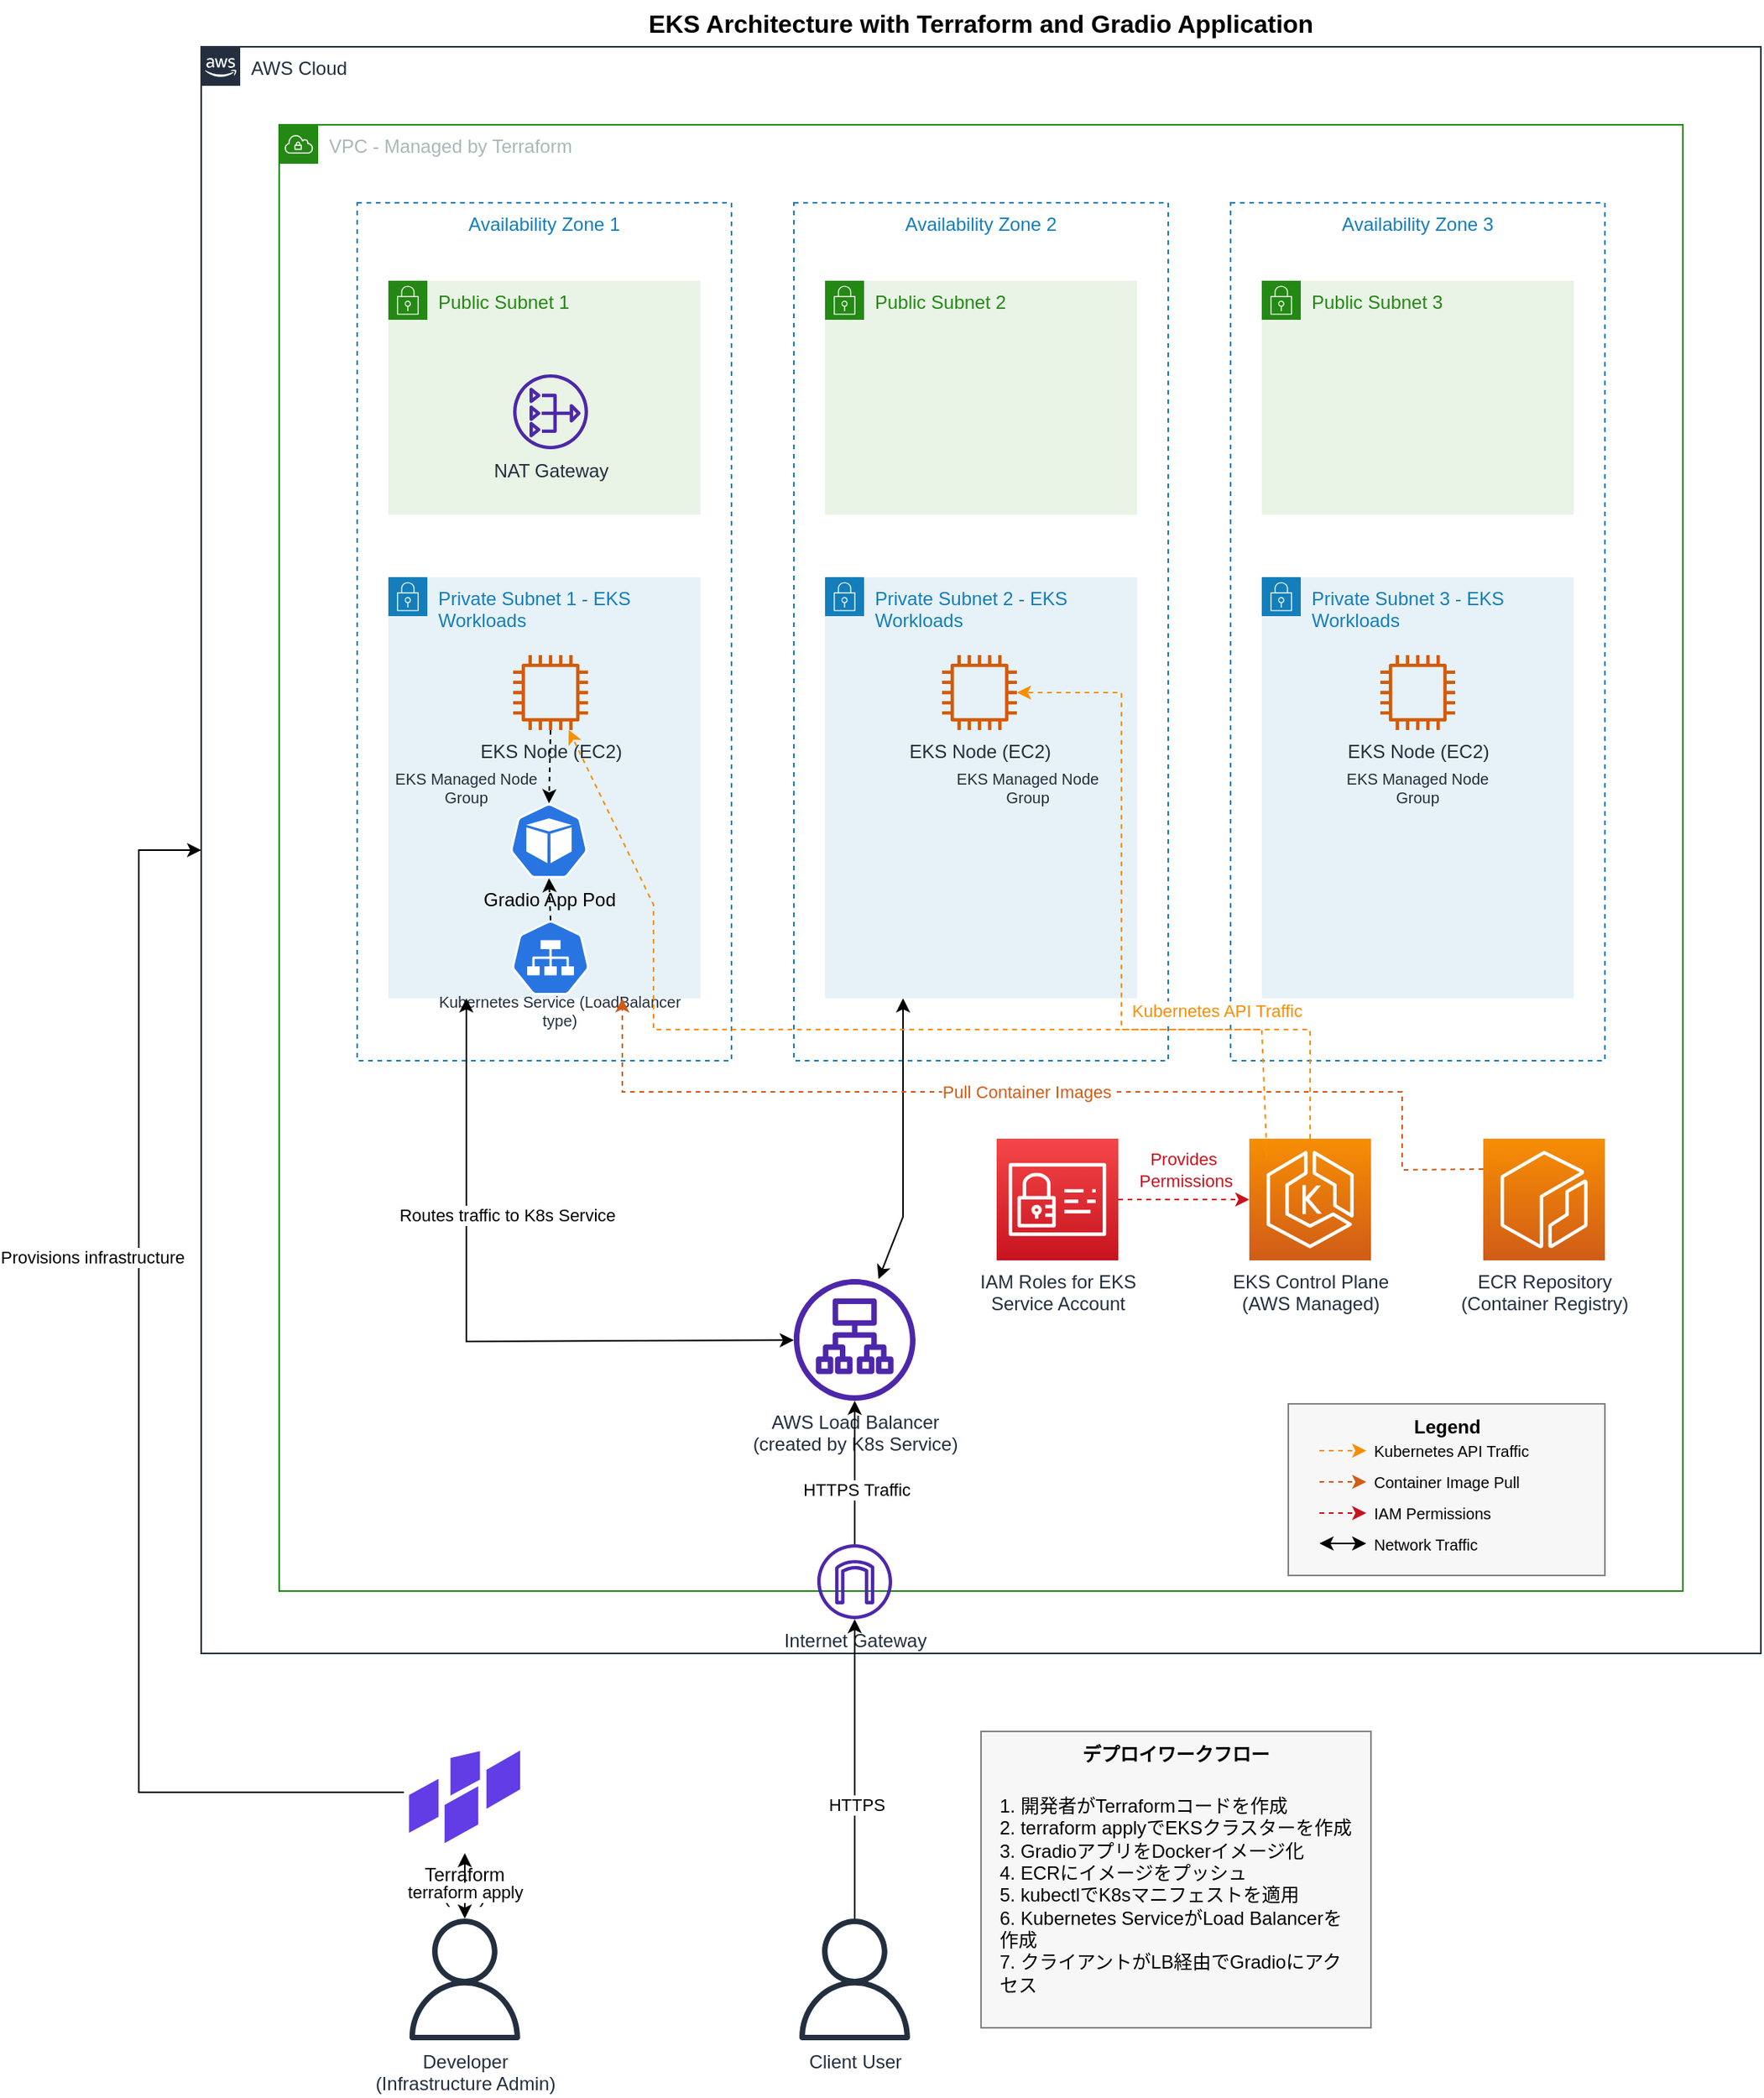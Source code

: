 <mxfile>
    <diagram id="4rY3B-vCF70iTx5amVCo" name="Architecture">
        <mxGraphModel dx="2113" dy="1265" grid="1" gridSize="10" guides="1" tooltips="1" connect="1" arrows="1" fold="1" page="1" pageScale="1" pageWidth="850" pageHeight="1100" math="0" shadow="0">
            <root>
                <mxCell id="0"/>
                <mxCell id="1" parent="0"/>
                <mxCell id="80" value="AWS Cloud" style="points=[[0,0],[0.25,0],[0.5,0],[0.75,0],[1,0],[1,0.25],[1,0.5],[1,0.75],[1,1],[0.75,1],[0.5,1],[0.25,1],[0,1],[0,0.75],[0,0.5],[0,0.25]];outlineConnect=0;gradientColor=none;html=1;whiteSpace=wrap;fontSize=12;fontStyle=0;container=1;pointerEvents=0;collapsible=0;recursiveResize=0;shape=mxgraph.aws4.group;grIcon=mxgraph.aws4.group_aws_cloud_alt;strokeColor=#232F3E;fillColor=none;verticalAlign=top;align=left;spacingLeft=30;fontColor=#232F3E;dashed=0;" vertex="1" parent="1">
                    <mxGeometry x="50" y="50" width="1000" height="1030" as="geometry"/>
                </mxCell>
                <mxCell id="81" value="VPC - Managed by Terraform" style="points=[[0,0],[0.25,0],[0.5,0],[0.75,0],[1,0],[1,0.25],[1,0.5],[1,0.75],[1,1],[0.75,1],[0.5,1],[0.25,1],[0,1],[0,0.75],[0,0.5],[0,0.25]];outlineConnect=0;gradientColor=none;html=1;whiteSpace=wrap;fontSize=12;fontStyle=0;container=1;pointerEvents=0;collapsible=0;recursiveResize=0;shape=mxgraph.aws4.group;grIcon=mxgraph.aws4.group_vpc;strokeColor=#248814;fillColor=none;verticalAlign=top;align=left;spacingLeft=30;fontColor=#AAB7B8;dashed=0;" vertex="1" parent="80">
                    <mxGeometry x="50" y="50" width="900" height="940" as="geometry"/>
                </mxCell>
                <mxCell id="82" value="Availability Zone 1" style="fillColor=none;strokeColor=#147EBA;dashed=1;verticalAlign=top;fontStyle=0;fontColor=#147EBA;whiteSpace=wrap;html=1;" vertex="1" parent="81">
                    <mxGeometry x="50" y="50" width="240" height="550" as="geometry"/>
                </mxCell>
                <mxCell id="83" value="Availability Zone 2" style="fillColor=none;strokeColor=#147EBA;dashed=1;verticalAlign=top;fontStyle=0;fontColor=#147EBA;whiteSpace=wrap;html=1;" vertex="1" parent="81">
                    <mxGeometry x="330" y="50" width="240" height="550" as="geometry"/>
                </mxCell>
                <mxCell id="84" value="Availability Zone 3" style="fillColor=none;strokeColor=#147EBA;dashed=1;verticalAlign=top;fontStyle=0;fontColor=#147EBA;whiteSpace=wrap;html=1;" vertex="1" parent="81">
                    <mxGeometry x="610" y="50" width="240" height="550" as="geometry"/>
                </mxCell>
                <mxCell id="85" value="Public Subnet 1" style="points=[[0,0],[0.25,0],[0.5,0],[0.75,0],[1,0],[1,0.25],[1,0.5],[1,0.75],[1,1],[0.75,1],[0.5,1],[0.25,1],[0,1],[0,0.75],[0,0.5],[0,0.25]];outlineConnect=0;gradientColor=none;html=1;whiteSpace=wrap;fontSize=12;fontStyle=0;container=1;pointerEvents=0;collapsible=0;recursiveResize=0;shape=mxgraph.aws4.group;grIcon=mxgraph.aws4.group_security_group;grStroke=0;strokeColor=#248814;fillColor=#E9F3E6;verticalAlign=top;align=left;spacingLeft=30;fontColor=#248814;dashed=0;" vertex="1" parent="81">
                    <mxGeometry x="70" y="100" width="200" height="150" as="geometry"/>
                </mxCell>
                <mxCell id="86" value="NAT Gateway" style="sketch=0;outlineConnect=0;fontColor=#232F3E;gradientColor=none;fillColor=#4D27AA;strokeColor=none;dashed=0;verticalLabelPosition=bottom;verticalAlign=top;align=center;html=1;fontSize=12;fontStyle=0;aspect=fixed;pointerEvents=1;shape=mxgraph.aws4.nat_gateway;" vertex="1" parent="85">
                    <mxGeometry x="80" y="60" width="48" height="48" as="geometry"/>
                </mxCell>
                <mxCell id="87" value="Public Subnet 2" style="points=[[0,0],[0.25,0],[0.5,0],[0.75,0],[1,0],[1,0.25],[1,0.5],[1,0.75],[1,1],[0.75,1],[0.5,1],[0.25,1],[0,1],[0,0.75],[0,0.5],[0,0.25]];outlineConnect=0;gradientColor=none;html=1;whiteSpace=wrap;fontSize=12;fontStyle=0;container=1;pointerEvents=0;collapsible=0;recursiveResize=0;shape=mxgraph.aws4.group;grIcon=mxgraph.aws4.group_security_group;grStroke=0;strokeColor=#248814;fillColor=#E9F3E6;verticalAlign=top;align=left;spacingLeft=30;fontColor=#248814;dashed=0;" vertex="1" parent="81">
                    <mxGeometry x="350" y="100" width="200" height="150" as="geometry"/>
                </mxCell>
                <mxCell id="88" value="Public Subnet 3" style="points=[[0,0],[0.25,0],[0.5,0],[0.75,0],[1,0],[1,0.25],[1,0.5],[1,0.75],[1,1],[0.75,1],[0.5,1],[0.25,1],[0,1],[0,0.75],[0,0.5],[0,0.25]];outlineConnect=0;gradientColor=none;html=1;whiteSpace=wrap;fontSize=12;fontStyle=0;container=1;pointerEvents=0;collapsible=0;recursiveResize=0;shape=mxgraph.aws4.group;grIcon=mxgraph.aws4.group_security_group;grStroke=0;strokeColor=#248814;fillColor=#E9F3E6;verticalAlign=top;align=left;spacingLeft=30;fontColor=#248814;dashed=0;" vertex="1" parent="81">
                    <mxGeometry x="630" y="100" width="200" height="150" as="geometry"/>
                </mxCell>
                <mxCell id="89" value="Private Subnet 1 - EKS Workloads" style="points=[[0,0],[0.25,0],[0.5,0],[0.75,0],[1,0],[1,0.25],[1,0.5],[1,0.75],[1,1],[0.75,1],[0.5,1],[0.25,1],[0,1],[0,0.75],[0,0.5],[0,0.25]];outlineConnect=0;gradientColor=none;html=1;whiteSpace=wrap;fontSize=12;fontStyle=0;container=1;pointerEvents=0;collapsible=0;recursiveResize=0;shape=mxgraph.aws4.group;grIcon=mxgraph.aws4.group_security_group;grStroke=0;strokeColor=#147EBA;fillColor=#E6F2F8;verticalAlign=top;align=left;spacingLeft=30;fontColor=#147EBA;dashed=0;" vertex="1" parent="81">
                    <mxGeometry x="70" y="290" width="200" height="270" as="geometry"/>
                </mxCell>
                <mxCell id="90" value="EKS Node (EC2)" style="sketch=0;outlineConnect=0;fontColor=#232F3E;gradientColor=none;fillColor=#D45B07;strokeColor=none;dashed=0;verticalLabelPosition=bottom;verticalAlign=top;align=center;html=1;fontSize=12;fontStyle=0;aspect=fixed;pointerEvents=1;shape=mxgraph.aws4.instance2;" vertex="1" parent="89">
                    <mxGeometry x="80" y="50" width="48" height="48" as="geometry"/>
                </mxCell>
                <mxCell id="94" value="" style="sketch=0;html=1;dashed=0;whitespace=wrap;fillColor=#2875E2;strokeColor=#ffffff;points=[[0.005,0.63,0],[0.1,0.2,0],[0.9,0.2,0],[0.5,0,0],[0.995,0.63,0],[0.72,0.99,0],[0.5,1,0],[0.28,0.99,0]];verticalLabelPosition=bottom;align=center;verticalAlign=top;shape=mxgraph.kubernetes.icon;prIcon=svc" vertex="1" parent="89">
                    <mxGeometry x="79" y="220" width="50" height="48" as="geometry"/>
                </mxCell>
                <mxCell id="96" value="Kubernetes Service (LoadBalancer type)" style="text;html=1;strokeColor=none;fillColor=none;align=center;verticalAlign=middle;whiteSpace=wrap;rounded=0;fontSize=10;fontColor=#232F3E;" vertex="1" parent="89">
                    <mxGeometry x="30" y="268" width="160" height="20" as="geometry"/>
                </mxCell>
                <mxCell id="97" value="Private Subnet 2 - EKS Workloads" style="points=[[0,0],[0.25,0],[0.5,0],[0.75,0],[1,0],[1,0.25],[1,0.5],[1,0.75],[1,1],[0.75,1],[0.5,1],[0.25,1],[0,1],[0,0.75],[0,0.5],[0,0.25]];outlineConnect=0;gradientColor=none;html=1;whiteSpace=wrap;fontSize=12;fontStyle=0;container=1;pointerEvents=0;collapsible=0;recursiveResize=0;shape=mxgraph.aws4.group;grIcon=mxgraph.aws4.group_security_group;grStroke=0;strokeColor=#147EBA;fillColor=#E6F2F8;verticalAlign=top;align=left;spacingLeft=30;fontColor=#147EBA;dashed=0;" vertex="1" parent="81">
                    <mxGeometry x="350" y="290" width="200" height="270" as="geometry"/>
                </mxCell>
                <mxCell id="98" value="EKS Node (EC2)" style="sketch=0;outlineConnect=0;fontColor=#232F3E;gradientColor=none;fillColor=#D45B07;strokeColor=none;dashed=0;verticalLabelPosition=bottom;verticalAlign=top;align=center;html=1;fontSize=12;fontStyle=0;aspect=fixed;pointerEvents=1;shape=mxgraph.aws4.instance2;" vertex="1" parent="97">
                    <mxGeometry x="75" y="50" width="48" height="48" as="geometry"/>
                </mxCell>
                <mxCell id="99" value="EKS Managed Node Group" style="text;html=1;strokeColor=none;fillColor=none;align=center;verticalAlign=middle;whiteSpace=wrap;rounded=0;fontSize=10;fontColor=#232F3E;" vertex="1" parent="97">
                    <mxGeometry x="70" y="125" width="120" height="20" as="geometry"/>
                </mxCell>
                <mxCell id="102" value="Private Subnet 3 - EKS Workloads" style="points=[[0,0],[0.25,0],[0.5,0],[0.75,0],[1,0],[1,0.25],[1,0.5],[1,0.75],[1,1],[0.75,1],[0.5,1],[0.25,1],[0,1],[0,0.75],[0,0.5],[0,0.25]];outlineConnect=0;gradientColor=none;html=1;whiteSpace=wrap;fontSize=12;fontStyle=0;container=1;pointerEvents=0;collapsible=0;recursiveResize=0;shape=mxgraph.aws4.group;grIcon=mxgraph.aws4.group_security_group;grStroke=0;strokeColor=#147EBA;fillColor=#E6F2F8;verticalAlign=top;align=left;spacingLeft=30;fontColor=#147EBA;dashed=0;" vertex="1" parent="81">
                    <mxGeometry x="630" y="290" width="200" height="270" as="geometry"/>
                </mxCell>
                <mxCell id="103" value="EKS Node (EC2)" style="sketch=0;outlineConnect=0;fontColor=#232F3E;gradientColor=none;fillColor=#D45B07;strokeColor=none;dashed=0;verticalLabelPosition=bottom;verticalAlign=top;align=center;html=1;fontSize=12;fontStyle=0;aspect=fixed;pointerEvents=1;shape=mxgraph.aws4.instance2;" vertex="1" parent="102">
                    <mxGeometry x="76" y="50" width="48" height="48" as="geometry"/>
                </mxCell>
                <mxCell id="104" value="EKS Managed Node Group" style="text;html=1;strokeColor=none;fillColor=none;align=center;verticalAlign=middle;whiteSpace=wrap;rounded=0;fontSize=10;fontColor=#232F3E;" vertex="1" parent="102">
                    <mxGeometry x="40" y="125" width="120" height="20" as="geometry"/>
                </mxCell>
                <mxCell id="105" value="AWS Load Balancer&#xa;(created by K8s Service)" style="sketch=0;outlineConnect=0;fontColor=#232F3E;gradientColor=none;fillColor=#4D27AA;strokeColor=none;dashed=0;verticalLabelPosition=bottom;verticalAlign=top;align=center;html=1;fontSize=12;fontStyle=0;aspect=fixed;pointerEvents=1;shape=mxgraph.aws4.application_load_balancer;" vertex="1" parent="81">
                    <mxGeometry x="330" y="740" width="78" height="78" as="geometry"/>
                </mxCell>
                <mxCell id="106" value="" style="endArrow=classic;startArrow=classic;html=1;rounded=0;entryX=0.25;entryY=1;entryDx=0;entryDy=0;" edge="1" parent="81" source="105" target="89">
                    <mxGeometry width="50" height="50" relative="1" as="geometry">
                        <mxPoint x="310" y="680" as="sourcePoint"/>
                        <mxPoint x="360" y="630" as="targetPoint"/>
                        <Array as="points">
                            <mxPoint x="120" y="780"/>
                        </Array>
                    </mxGeometry>
                </mxCell>
                <mxCell id="107" value="Routes traffic to K8s Service" style="edgeLabel;html=1;align=center;verticalAlign=middle;resizable=0;points=[];" vertex="1" connectable="0" parent="106">
                    <mxGeometry x="0.315" y="-1" relative="1" as="geometry">
                        <mxPoint x="25" y="-9" as="offset"/>
                    </mxGeometry>
                </mxCell>
                <mxCell id="108" value="" style="endArrow=classic;startArrow=classic;html=1;rounded=0;entryX=0.25;entryY=1;entryDx=0;entryDy=0;" edge="1" parent="81" source="105" target="97">
                    <mxGeometry width="50" height="50" relative="1" as="geometry">
                        <mxPoint x="310" y="680" as="sourcePoint"/>
                        <mxPoint x="360" y="630" as="targetPoint"/>
                        <Array as="points">
                            <mxPoint x="400" y="700"/>
                            <mxPoint x="400" y="700"/>
                        </Array>
                    </mxGeometry>
                </mxCell>
                <mxCell id="109" style="edgeStyle=none;html=1;" edge="1" parent="81" source="111" target="105">
                    <mxGeometry relative="1" as="geometry"/>
                </mxCell>
                <mxCell id="110" value="HTTPS Traffic" style="edgeLabel;html=1;align=center;verticalAlign=middle;resizable=0;points=[];" vertex="1" connectable="0" parent="109">
                    <mxGeometry x="-0.239" y="-1" relative="1" as="geometry">
                        <mxPoint as="offset"/>
                    </mxGeometry>
                </mxCell>
                <mxCell id="111" value="Internet Gateway" style="sketch=0;outlineConnect=0;fontColor=#232F3E;gradientColor=none;fillColor=#4D27AA;strokeColor=none;dashed=0;verticalLabelPosition=bottom;verticalAlign=top;align=center;html=1;fontSize=12;fontStyle=0;aspect=fixed;pointerEvents=1;shape=mxgraph.aws4.internet_gateway;" vertex="1" parent="81">
                    <mxGeometry x="345" y="910" width="48" height="48" as="geometry"/>
                </mxCell>
                <mxCell id="112" value="ECR Repository&#xa;(Container Registry)" style="sketch=0;points=[[0,0,0],[0.25,0,0],[0.5,0,0],[0.75,0,0],[1,0,0],[0,1,0],[0.25,1,0],[0.5,1,0],[0.75,1,0],[1,1,0],[0,0.25,0],[0,0.5,0],[0,0.75,0],[1,0.25,0],[1,0.5,0],[1,0.75,0]];outlineConnect=0;fontColor=#232F3E;gradientColor=#F78E04;gradientDirection=north;fillColor=#D05C17;strokeColor=#ffffff;dashed=0;verticalLabelPosition=bottom;verticalAlign=top;align=center;html=1;fontSize=12;fontStyle=0;aspect=fixed;shape=mxgraph.aws4.resourceIcon;resIcon=mxgraph.aws4.ecr;" vertex="1" parent="81">
                    <mxGeometry x="772" y="650" width="78" height="78" as="geometry"/>
                </mxCell>
                <mxCell id="113" value="" style="endArrow=classic;html=1;rounded=0;exitX=0;exitY=0.25;exitDx=0;exitDy=0;exitPerimeter=0;entryX=0.75;entryY=1;entryDx=0;entryDy=0;dashed=1;strokeColor=#D05C17;" edge="1" parent="81" source="112" target="89">
                    <mxGeometry width="50" height="50" relative="1" as="geometry">
                        <mxPoint x="350" y="460" as="sourcePoint"/>
                        <mxPoint x="400" y="410" as="targetPoint"/>
                        <Array as="points">
                            <mxPoint x="720" y="670"/>
                            <mxPoint x="720" y="620"/>
                            <mxPoint x="220" y="620"/>
                        </Array>
                    </mxGeometry>
                </mxCell>
                <mxCell id="114" value="Pull Container Images" style="edgeLabel;html=1;align=center;verticalAlign=middle;resizable=0;points=[];fontColor=#D05C17;" vertex="1" connectable="0" parent="113">
                    <mxGeometry x="-0.3" y="-2" relative="1" as="geometry">
                        <mxPoint x="-112" y="2" as="offset"/>
                    </mxGeometry>
                </mxCell>
                <mxCell id="115" value="EKS Control Plane&#xa;(AWS Managed)" style="sketch=0;points=[[0,0,0],[0.25,0,0],[0.5,0,0],[0.75,0,0],[1,0,0],[0,1,0],[0.25,1,0],[0.5,1,0],[0.75,1,0],[1,1,0],[0,0.25,0],[0,0.5,0],[0,0.75,0],[1,0.25,0],[1,0.5,0],[1,0.75,0]];outlineConnect=0;fontColor=#232F3E;gradientColor=#F78E04;gradientDirection=north;fillColor=#D05C17;strokeColor=#ffffff;dashed=0;verticalLabelPosition=bottom;verticalAlign=top;align=center;html=1;fontSize=12;fontStyle=0;aspect=fixed;shape=mxgraph.aws4.resourceIcon;resIcon=mxgraph.aws4.eks;" vertex="1" parent="81">
                    <mxGeometry x="622" y="650" width="78" height="78" as="geometry"/>
                </mxCell>
                <mxCell id="116" value="IAM Roles for EKS&#xa;Service Account" style="sketch=0;points=[[0,0,0],[0.25,0,0],[0.5,0,0],[0.75,0,0],[1,0,0],[0,1,0],[0.25,1,0],[0.5,1,0],[0.75,1,0],[1,1,0],[0,0.25,0],[0,0.5,0],[0,0.75,0],[1,0.25,0],[1,0.5,0],[1,0.75,0]];outlineConnect=0;fontColor=#232F3E;gradientColor=#F54749;gradientDirection=north;fillColor=#C7131F;strokeColor=#ffffff;dashed=0;verticalLabelPosition=bottom;verticalAlign=top;align=center;html=1;fontSize=12;fontStyle=0;aspect=fixed;shape=mxgraph.aws4.resourceIcon;resIcon=mxgraph.aws4.identity_and_access_management;" vertex="1" parent="81">
                    <mxGeometry x="460" y="650" width="78" height="78" as="geometry"/>
                </mxCell>
                <mxCell id="117" value="" style="endArrow=classic;html=1;rounded=0;exitX=1;exitY=0.5;exitDx=0;exitDy=0;exitPerimeter=0;entryX=0;entryY=0.5;entryDx=0;entryDy=0;entryPerimeter=0;dashed=1;strokeColor=#C7131F;" edge="1" parent="81" source="116" target="115">
                    <mxGeometry width="50" height="50" relative="1" as="geometry">
                        <mxPoint x="350" y="460" as="sourcePoint"/>
                        <mxPoint x="400" y="410" as="targetPoint"/>
                    </mxGeometry>
                </mxCell>
                <mxCell id="118" value="Provides&amp;nbsp;&lt;div&gt;Permissions&lt;/div&gt;" style="edgeLabel;html=1;align=center;verticalAlign=middle;resizable=0;points=[];fontColor=#C7131F;" vertex="1" connectable="0" parent="117">
                    <mxGeometry x="-0.3" y="-2" relative="1" as="geometry">
                        <mxPoint x="13" y="-21" as="offset"/>
                    </mxGeometry>
                </mxCell>
                <mxCell id="119" value="" style="endArrow=classic;html=1;rounded=0;exitX=0.5;exitY=0;exitDx=0;exitDy=0;exitPerimeter=0;dashed=1;strokeColor=#F78E04;" edge="1" parent="81" source="115" target="90">
                    <mxGeometry width="50" height="50" relative="1" as="geometry">
                        <mxPoint x="350" y="460" as="sourcePoint"/>
                        <mxPoint x="400" y="410" as="targetPoint"/>
                        <Array as="points">
                            <mxPoint x="661" y="580"/>
                            <mxPoint x="240" y="580"/>
                            <mxPoint x="240" y="500"/>
                        </Array>
                    </mxGeometry>
                </mxCell>
                <mxCell id="120" value="Kubernetes API Traffic" style="edgeLabel;html=1;align=center;verticalAlign=middle;resizable=0;points=[];fontColor=#F78E04;" vertex="1" connectable="0" parent="119">
                    <mxGeometry x="-0.709" y="-1" relative="1" as="geometry">
                        <mxPoint x="-29" y="-11" as="offset"/>
                    </mxGeometry>
                </mxCell>
                <mxCell id="121" value="" style="endArrow=classic;html=1;rounded=0;exitX=0.145;exitY=0.145;exitDx=0;exitDy=0;exitPerimeter=0;dashed=1;strokeColor=#F78E04;" edge="1" parent="81" source="115" target="98">
                    <mxGeometry width="50" height="50" relative="1" as="geometry">
                        <mxPoint x="350" y="460" as="sourcePoint"/>
                        <mxPoint x="400" y="410" as="targetPoint"/>
                        <Array as="points">
                            <mxPoint x="630" y="580"/>
                            <mxPoint x="540" y="580"/>
                            <mxPoint x="540" y="500"/>
                            <mxPoint x="540" y="364"/>
                        </Array>
                    </mxGeometry>
                </mxCell>
                <mxCell id="122" value="" style="rounded=0;whiteSpace=wrap;html=1;fillColor=#f5f5f5;strokeColor=#666666;fontColor=#333333;opacity=80;" vertex="1" parent="81">
                    <mxGeometry x="647" y="820" width="203" height="110" as="geometry"/>
                </mxCell>
                <mxCell id="123" value="Legend" style="text;html=1;strokeColor=none;fillColor=none;align=center;verticalAlign=middle;whiteSpace=wrap;rounded=0;fontStyle=1" vertex="1" parent="81">
                    <mxGeometry x="718.5" y="820" width="60" height="30" as="geometry"/>
                </mxCell>
                <mxCell id="124" value="" style="endArrow=classic;html=1;rounded=0;dashed=1;strokeColor=#F78E04;" edge="1" parent="81">
                    <mxGeometry width="50" height="50" relative="1" as="geometry">
                        <mxPoint x="667" y="850" as="sourcePoint"/>
                        <mxPoint x="697" y="850" as="targetPoint"/>
                    </mxGeometry>
                </mxCell>
                <mxCell id="125" value="Kubernetes API Traffic" style="text;html=1;strokeColor=none;fillColor=none;align=left;verticalAlign=middle;whiteSpace=wrap;rounded=0;fontSize=10;" vertex="1" parent="81">
                    <mxGeometry x="700" y="840" width="140" height="20" as="geometry"/>
                </mxCell>
                <mxCell id="126" value="" style="endArrow=classic;html=1;rounded=0;dashed=1;strokeColor=#D05C17;" edge="1" parent="81">
                    <mxGeometry width="50" height="50" relative="1" as="geometry">
                        <mxPoint x="667" y="870" as="sourcePoint"/>
                        <mxPoint x="697" y="870" as="targetPoint"/>
                    </mxGeometry>
                </mxCell>
                <mxCell id="127" value="Container Image Pull" style="text;html=1;strokeColor=none;fillColor=none;align=left;verticalAlign=middle;whiteSpace=wrap;rounded=0;fontSize=10;" vertex="1" parent="81">
                    <mxGeometry x="700" y="860" width="140" height="20" as="geometry"/>
                </mxCell>
                <mxCell id="128" value="" style="endArrow=classic;html=1;rounded=0;dashed=1;strokeColor=#C7131F;" edge="1" parent="81">
                    <mxGeometry width="50" height="50" relative="1" as="geometry">
                        <mxPoint x="667" y="890" as="sourcePoint"/>
                        <mxPoint x="697" y="890" as="targetPoint"/>
                    </mxGeometry>
                </mxCell>
                <mxCell id="129" value="IAM Permissions" style="text;html=1;strokeColor=none;fillColor=none;align=left;verticalAlign=middle;whiteSpace=wrap;rounded=0;fontSize=10;" vertex="1" parent="81">
                    <mxGeometry x="700" y="880" width="140" height="20" as="geometry"/>
                </mxCell>
                <mxCell id="130" value="" style="endArrow=classic;startArrow=classic;html=1;rounded=0;" edge="1" parent="81">
                    <mxGeometry width="50" height="50" relative="1" as="geometry">
                        <mxPoint x="667" y="909.5" as="sourcePoint"/>
                        <mxPoint x="697" y="909.5" as="targetPoint"/>
                    </mxGeometry>
                </mxCell>
                <mxCell id="131" value="Network Traffic" style="text;html=1;strokeColor=none;fillColor=none;align=left;verticalAlign=middle;whiteSpace=wrap;rounded=0;fontSize=10;" vertex="1" parent="81">
                    <mxGeometry x="700" y="900" width="140" height="20" as="geometry"/>
                </mxCell>
                <mxCell id="91" value="EKS Managed Node Group" style="text;html=1;strokeColor=none;fillColor=none;align=center;verticalAlign=middle;whiteSpace=wrap;rounded=0;fontSize=10;fontColor=#232F3E;" vertex="1" parent="81">
                    <mxGeometry x="60" y="415" width="120" height="20" as="geometry"/>
                </mxCell>
                <mxCell id="92" value="Gradio App Pod" style="sketch=0;html=1;dashed=0;whitespace=wrap;fillColor=#2875E2;strokeColor=#ffffff;points=[[0.005,0.63,0],[0.1,0.2,0],[0.9,0.2,0],[0.5,0,0],[0.995,0.63,0],[0.72,0.99,0],[0.5,1,0],[0.28,0.99,0]];verticalLabelPosition=bottom;align=center;verticalAlign=top;shape=mxgraph.kubernetes.icon;prIcon=pod" vertex="1" parent="81">
                    <mxGeometry x="148" y="435" width="50" height="48" as="geometry"/>
                </mxCell>
                <mxCell id="93" value="" style="endArrow=classic;html=1;rounded=0;exitX=0.5;exitY=1;exitDx=0;exitDy=0;exitPerimeter=0;entryX=0.5;entryY=0;entryDx=0;entryDy=0;entryPerimeter=0;dashed=1;" edge="1" parent="81" source="90" target="92">
                    <mxGeometry width="50" height="50" relative="1" as="geometry">
                        <mxPoint x="100" y="450" as="sourcePoint"/>
                        <mxPoint x="150" y="400" as="targetPoint"/>
                    </mxGeometry>
                </mxCell>
                <mxCell id="95" value="" style="endArrow=classic;html=1;rounded=0;exitX=0.5;exitY=0;exitDx=0;exitDy=0;exitPerimeter=0;entryX=0.5;entryY=1;entryDx=0;entryDy=0;entryPerimeter=0;dashed=1;" edge="1" parent="81" source="94" target="92">
                    <mxGeometry width="50" height="50" relative="1" as="geometry">
                        <mxPoint x="100" y="450" as="sourcePoint"/>
                        <mxPoint x="150" y="400" as="targetPoint"/>
                    </mxGeometry>
                </mxCell>
                <mxCell id="132" style="edgeStyle=none;html=1;" edge="1" parent="1" source="134" target="111">
                    <mxGeometry relative="1" as="geometry"/>
                </mxCell>
                <mxCell id="133" value="HTTPS" style="edgeLabel;html=1;align=center;verticalAlign=middle;resizable=0;points=[];" vertex="1" connectable="0" parent="132">
                    <mxGeometry x="-0.239" y="-1" relative="1" as="geometry">
                        <mxPoint as="offset"/>
                    </mxGeometry>
                </mxCell>
                <mxCell id="134" value="Client User" style="sketch=0;outlineConnect=0;fontColor=#232F3E;gradientColor=none;fillColor=#232F3E;strokeColor=none;dashed=0;verticalLabelPosition=bottom;verticalAlign=top;align=center;html=1;fontSize=12;fontStyle=0;aspect=fixed;pointerEvents=1;shape=mxgraph.aws4.user;" vertex="1" parent="1">
                    <mxGeometry x="430" y="1250" width="78" height="78" as="geometry"/>
                </mxCell>
                <mxCell id="135" value="Developer&#xa;(Infrastructure Admin)" style="sketch=0;outlineConnect=0;fontColor=#232F3E;gradientColor=none;fillColor=#232F3E;strokeColor=none;dashed=0;verticalLabelPosition=bottom;verticalAlign=top;align=center;html=1;fontSize=12;fontStyle=0;aspect=fixed;pointerEvents=1;shape=mxgraph.aws4.user;" vertex="1" parent="1">
                    <mxGeometry x="180" y="1250" width="78" height="78" as="geometry"/>
                </mxCell>
                <mxCell id="136" value="Terraform&#xa;(IaC)" style="shape=image;verticalLabelPosition=bottom;labelBackgroundColor=default;verticalAlign=top;aspect=fixed;imageAspect=0;image=data:image/svg+xml,PHN2ZyB4bWxucz0iaHR0cDovL3d3dy53My5vcmcvMjAwMC9zdmciIHZpZXdCb3g9IjAgMCA2NCA2NCIgZmlsbD0iIzYyM0NFNCIgd2lkdGg9IjUxMnB4IiBoZWlnaHQ9IjUxMnB4Ij48cGF0aCBkPSJNNDMuMzg1IDIwLjI0djIwLjQ0MmwxNy43MTgtMTAuMjIxVjEwLjAyTDQzLjM4NSAyMC4yNHpNNDAgMjUuM2wtMTUuNTQyIDguNDQ4VjEzLjk1Mkw0MCAxMC4zMTZWMjUuM3pNMjEuMzg1IDM4LjY2MnYyMC4xMDdsMTcuNzE4LTkuODg2VjI4Ljc3NWwtMTcuNzE4IDkuODg3eiIvPjxwYXRoIGQ9Ik0yLjY2NiAzMy40NDFsMTUuNTQyLTguNTA5VjQ0Ljg4TDIuNjY2IDUzLjMwMlYzMy40NDF6Ii8+PC9zdmc+;" vertex="1" parent="1">
                    <mxGeometry x="180" y="1130" width="78" height="78" as="geometry"/>
                </mxCell>
                <mxCell id="137" value="" style="endArrow=classic;startArrow=classic;html=1;rounded=0;exitX=0.5;exitY=0;exitDx=0;exitDy=0;exitPerimeter=0;entryX=0.5;entryY=1;entryDx=0;entryDy=0;" edge="1" parent="1" source="135" target="136">
                    <mxGeometry width="50" height="50" relative="1" as="geometry">
                        <mxPoint x="220" y="1180" as="sourcePoint"/>
                        <mxPoint x="270" y="1130" as="targetPoint"/>
                    </mxGeometry>
                </mxCell>
                <mxCell id="138" value="terraform apply" style="edgeLabel;html=1;align=center;verticalAlign=middle;resizable=0;points=[];" vertex="1" connectable="0" parent="137">
                    <mxGeometry x="0.2" y="1" relative="1" as="geometry">
                        <mxPoint x="1" y="8" as="offset"/>
                    </mxGeometry>
                </mxCell>
                <mxCell id="139" value="" style="endArrow=classic;html=1;rounded=0;exitX=0;exitY=0.5;exitDx=0;exitDy=0;entryX=0;entryY=0.5;entryDx=0;entryDy=0;" edge="1" parent="1" source="136" target="80">
                    <mxGeometry width="50" height="50" relative="1" as="geometry">
                        <mxPoint x="410" y="780" as="sourcePoint"/>
                        <mxPoint x="460" y="730" as="targetPoint"/>
                        <Array as="points">
                            <mxPoint x="10" y="1169"/>
                            <mxPoint x="10" y="565"/>
                        </Array>
                    </mxGeometry>
                </mxCell>
                <mxCell id="140" value="Provisions infrastructure" style="edgeLabel;html=1;align=center;verticalAlign=middle;resizable=0;points=[];" vertex="1" connectable="0" parent="139">
                    <mxGeometry x="0.2" relative="1" as="geometry">
                        <mxPoint x="-30" y="-25" as="offset"/>
                    </mxGeometry>
                </mxCell>
                <mxCell id="141" value="EKS Architecture with Terraform and Gradio Application" style="text;html=1;strokeColor=none;fillColor=none;align=center;verticalAlign=middle;whiteSpace=wrap;rounded=0;fontSize=16;fontStyle=1" vertex="1" parent="1">
                    <mxGeometry x="230" y="20" width="640" height="30" as="geometry"/>
                </mxCell>
                <mxCell id="142" value="" style="rounded=0;whiteSpace=wrap;html=1;fillColor=#f5f5f5;strokeColor=#666666;fontColor=#333333;opacity=80;" vertex="1" parent="1">
                    <mxGeometry x="550" y="1130" width="250" height="190" as="geometry"/>
                </mxCell>
                <mxCell id="143" value="デプロイワークフロー" style="text;html=1;strokeColor=none;fillColor=none;align=center;verticalAlign=middle;whiteSpace=wrap;rounded=0;fontStyle=1" vertex="1" parent="1">
                    <mxGeometry x="550" y="1130" width="250" height="30" as="geometry"/>
                </mxCell>
                <mxCell id="144" value="1. 開発者がTerraformコードを作成&#xa;2. terraform applyでEKSクラスターを作成&#xa;3. GradioアプリをDockerイメージ化&#xa;4. ECRにイメージをプッシュ&#xa;5. kubectlでK8sマニフェストを適用&#xa;6. Kubernetes ServiceがLoad Balancerを作成&#xa;7. クライアントがLB経由でGradioにアクセス" style="text;html=1;strokeColor=none;fillColor=none;align=left;verticalAlign=middle;whiteSpace=wrap;rounded=0;" vertex="1" parent="1">
                    <mxGeometry x="560" y="1160" width="230" height="150" as="geometry"/>
                </mxCell>
            </root>
        </mxGraphModel>
    </diagram>
</mxfile>
